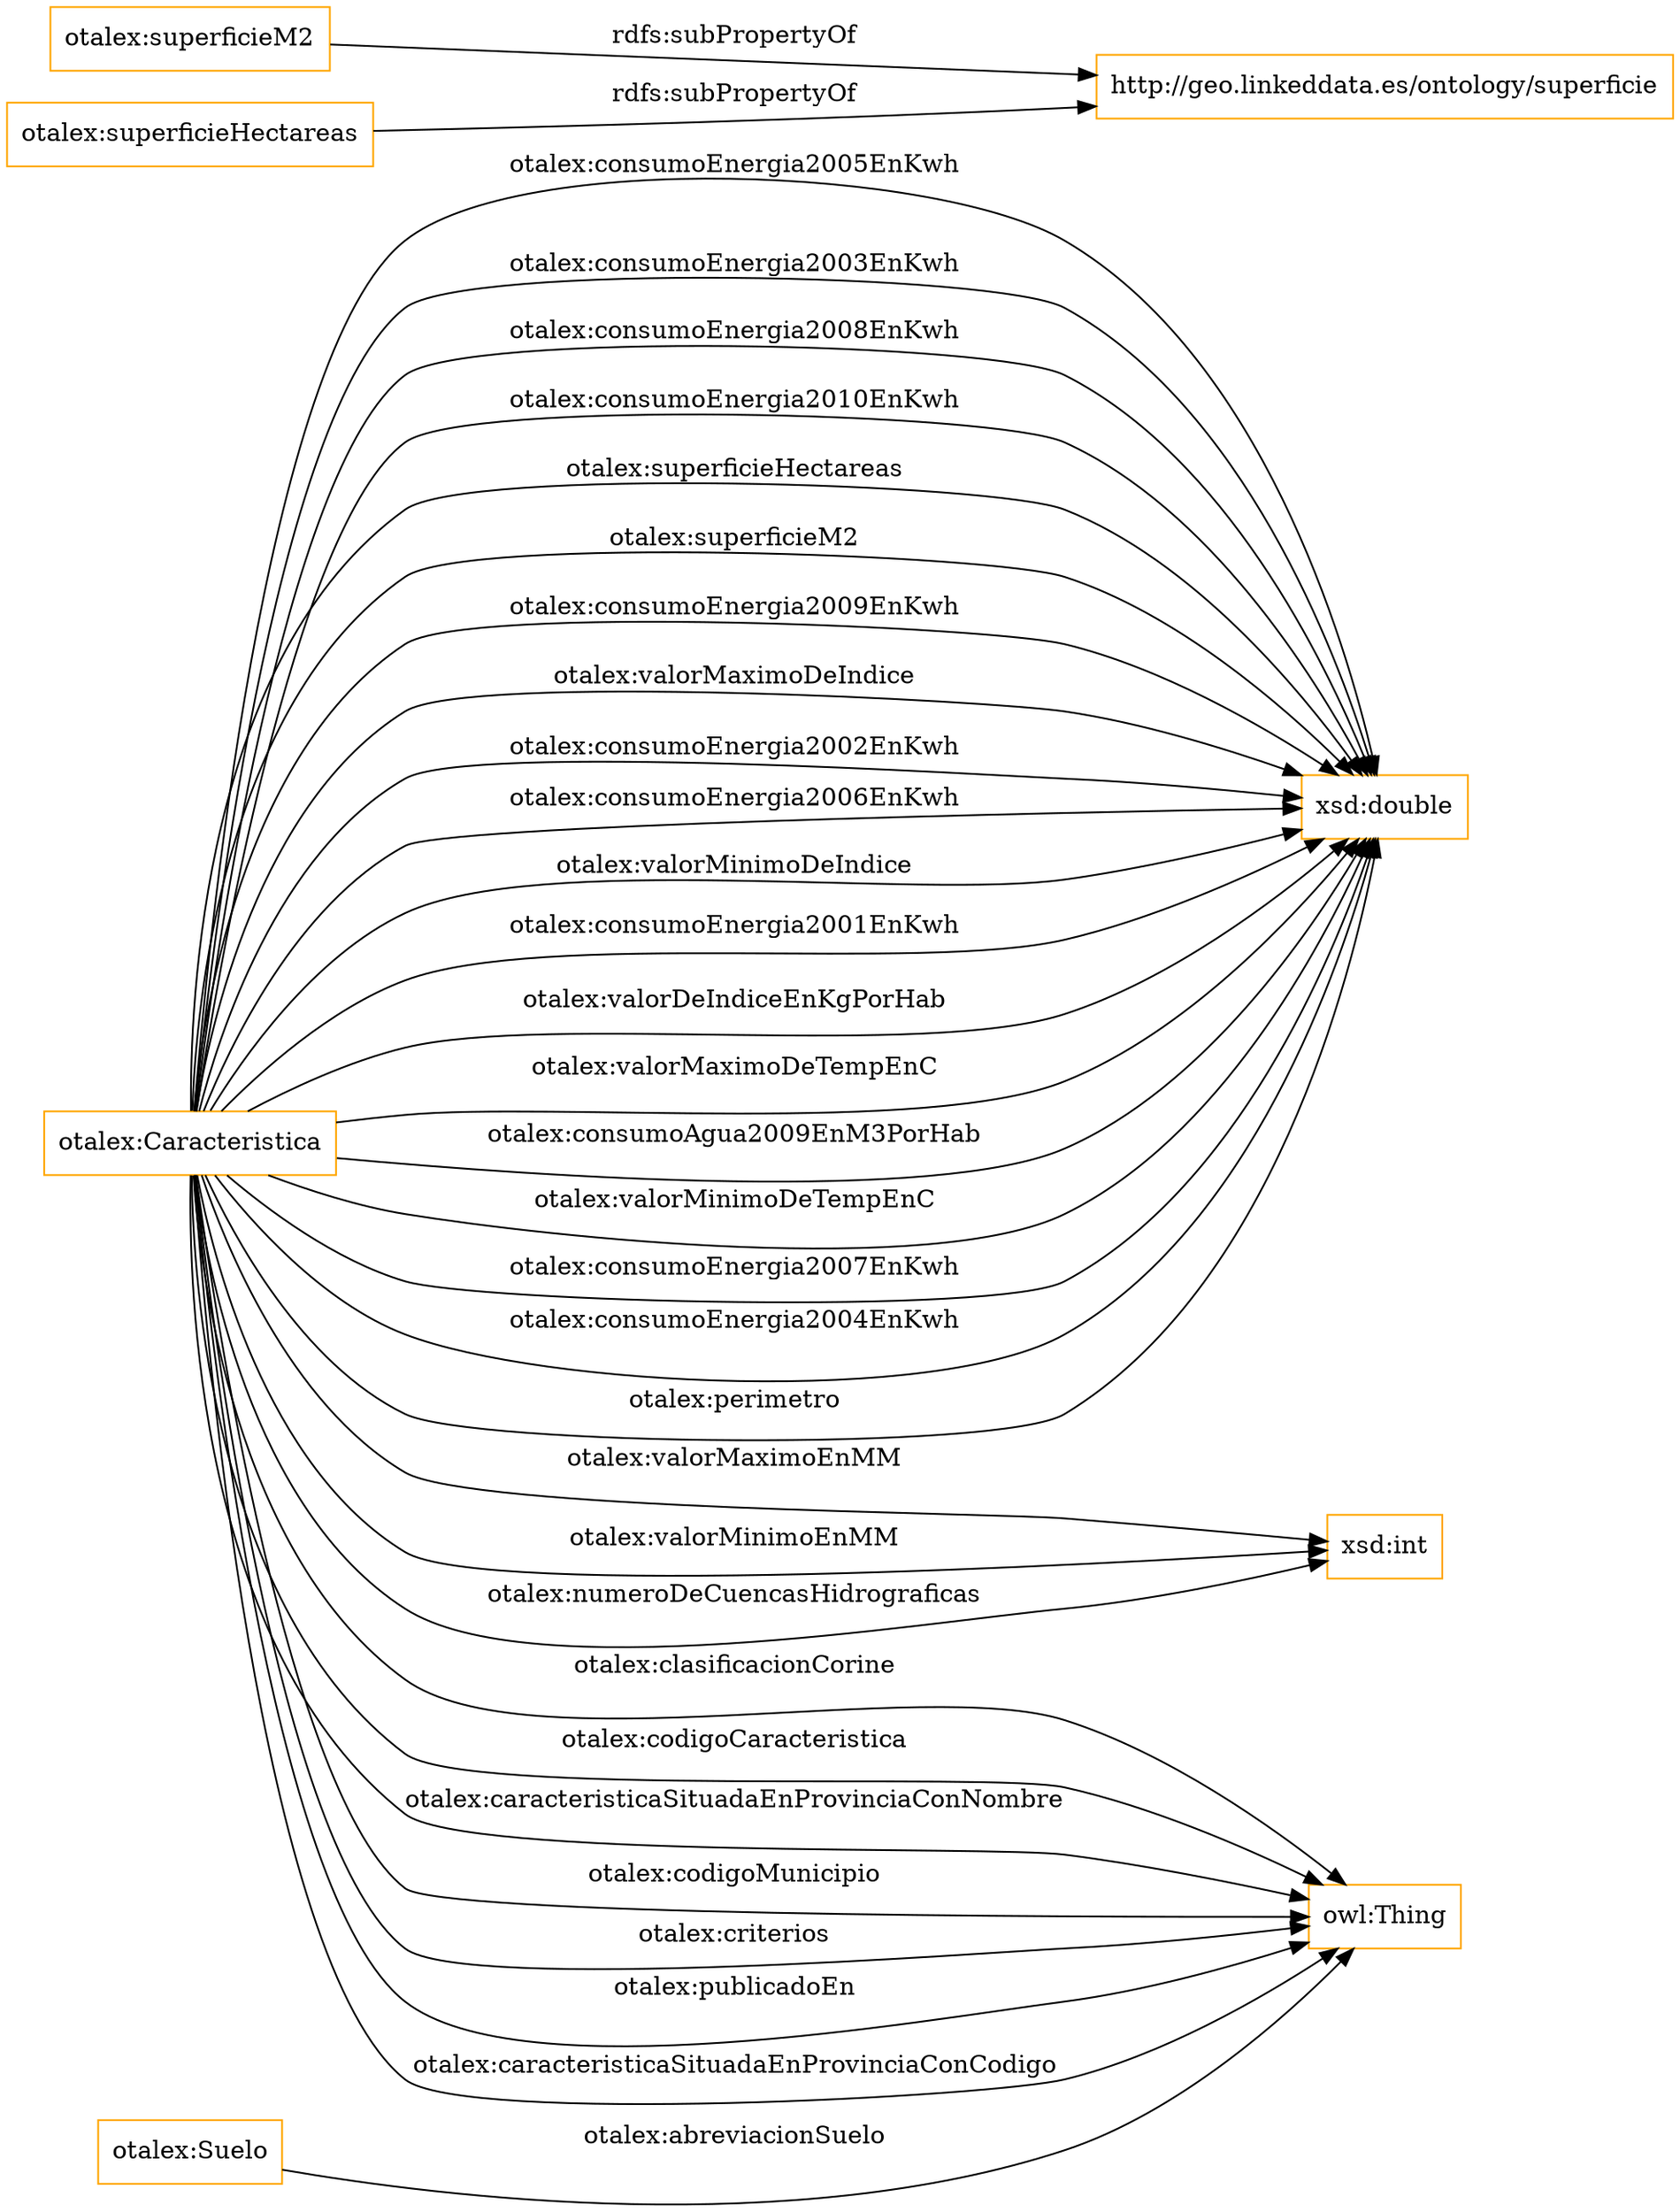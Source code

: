 digraph ar2dtool_diagram { 
rankdir=LR;
size="1501"
node [shape = rectangle, color="orange"]; "otalex:Suelo" "otalex:Caracteristica" ; /*classes style*/
	"otalex:superficieM2" -> "http://geo.linkeddata.es/ontology/superficie" [ label = "rdfs:subPropertyOf" ];
	"otalex:superficieHectareas" -> "http://geo.linkeddata.es/ontology/superficie" [ label = "rdfs:subPropertyOf" ];
	"otalex:Caracteristica" -> "xsd:double" [ label = "otalex:consumoEnergia2001EnKwh" ];
	"otalex:Caracteristica" -> "xsd:int" [ label = "otalex:valorMaximoEnMM" ];
	"otalex:Caracteristica" -> "xsd:int" [ label = "otalex:valorMinimoEnMM" ];
	"otalex:Caracteristica" -> "owl:Thing" [ label = "otalex:caracteristicaSituadaEnProvinciaConNombre" ];
	"otalex:Caracteristica" -> "xsd:double" [ label = "otalex:valorDeIndiceEnKgPorHab" ];
	"otalex:Caracteristica" -> "xsd:double" [ label = "otalex:valorMaximoDeTempEnC" ];
	"otalex:Caracteristica" -> "xsd:double" [ label = "otalex:consumoAgua2009EnM3PorHab" ];
	"otalex:Caracteristica" -> "xsd:double" [ label = "otalex:valorMinimoDeTempEnC" ];
	"otalex:Caracteristica" -> "xsd:double" [ label = "otalex:consumoEnergia2007EnKwh" ];
	"otalex:Caracteristica" -> "owl:Thing" [ label = "otalex:codigoMunicipio" ];
	"otalex:Caracteristica" -> "xsd:double" [ label = "otalex:consumoEnergia2004EnKwh" ];
	"otalex:Caracteristica" -> "xsd:int" [ label = "otalex:numeroDeCuencasHidrograficas" ];
	"otalex:Caracteristica" -> "owl:Thing" [ label = "otalex:criterios" ];
	"otalex:Caracteristica" -> "xsd:double" [ label = "otalex:perimetro" ];
	"otalex:Caracteristica" -> "owl:Thing" [ label = "otalex:publicadoEn" ];
	"otalex:Caracteristica" -> "owl:Thing" [ label = "otalex:caracteristicaSituadaEnProvinciaConCodigo" ];
	"otalex:Caracteristica" -> "xsd:double" [ label = "otalex:consumoEnergia2005EnKwh" ];
	"otalex:Caracteristica" -> "xsd:double" [ label = "otalex:consumoEnergia2003EnKwh" ];
	"otalex:Suelo" -> "owl:Thing" [ label = "otalex:abreviacionSuelo" ];
	"otalex:Caracteristica" -> "owl:Thing" [ label = "otalex:clasificacionCorine" ];
	"otalex:Caracteristica" -> "xsd:double" [ label = "otalex:consumoEnergia2008EnKwh" ];
	"otalex:Caracteristica" -> "xsd:double" [ label = "otalex:consumoEnergia2010EnKwh" ];
	"otalex:Caracteristica" -> "xsd:double" [ label = "otalex:superficieHectareas" ];
	"otalex:Caracteristica" -> "xsd:double" [ label = "otalex:superficieM2" ];
	"otalex:Caracteristica" -> "xsd:double" [ label = "otalex:consumoEnergia2009EnKwh" ];
	"otalex:Caracteristica" -> "xsd:double" [ label = "otalex:valorMaximoDeIndice" ];
	"otalex:Caracteristica" -> "xsd:double" [ label = "otalex:consumoEnergia2002EnKwh" ];
	"otalex:Caracteristica" -> "xsd:double" [ label = "otalex:consumoEnergia2006EnKwh" ];
	"otalex:Caracteristica" -> "owl:Thing" [ label = "otalex:codigoCaracteristica" ];
	"otalex:Caracteristica" -> "xsd:double" [ label = "otalex:valorMinimoDeIndice" ];

}

